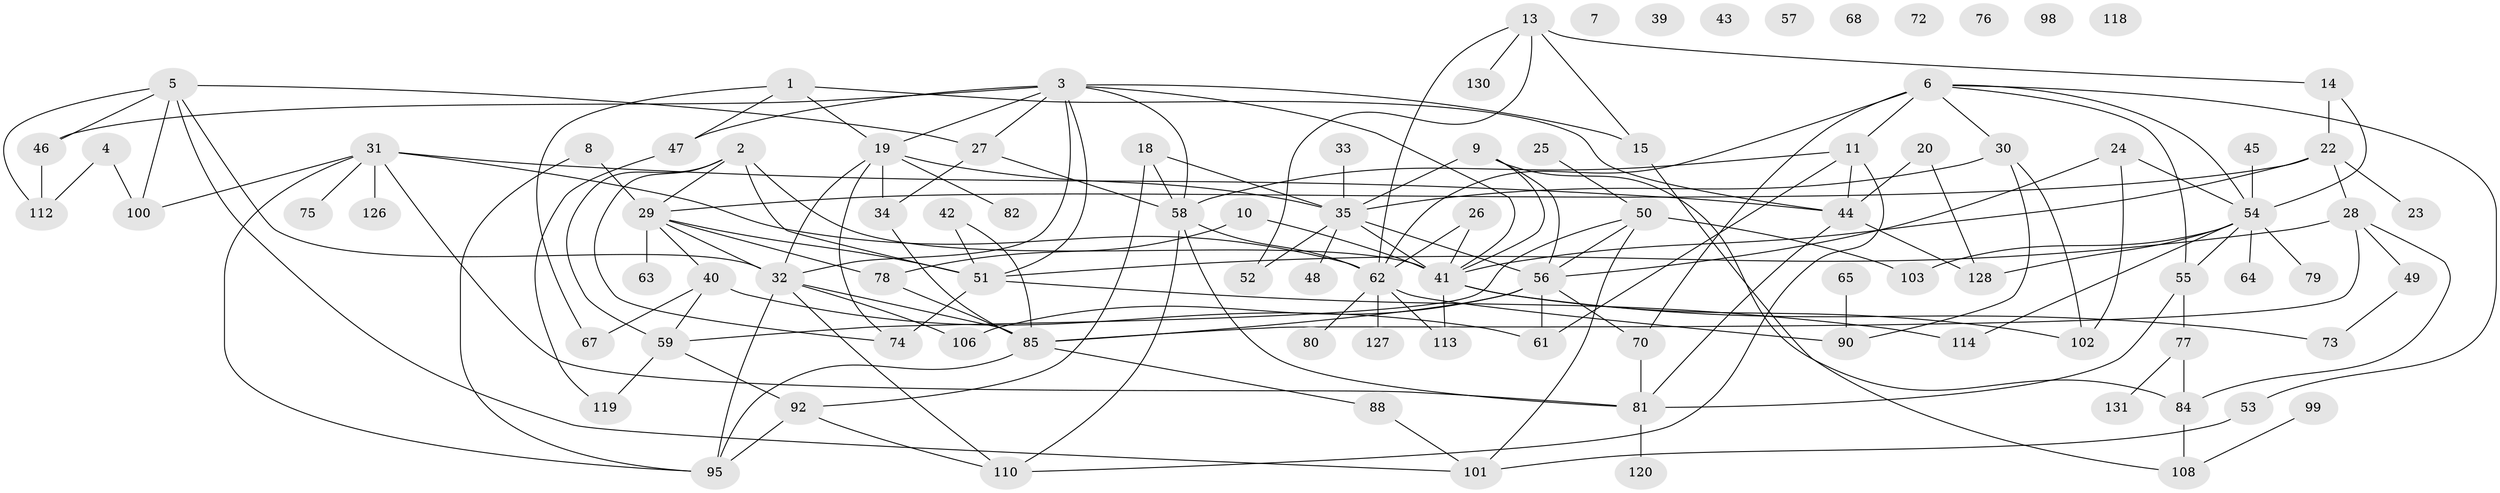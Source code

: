 // original degree distribution, {4: 0.21323529411764705, 3: 0.16911764705882354, 5: 0.09558823529411764, 2: 0.19852941176470587, 6: 0.04411764705882353, 0: 0.0661764705882353, 1: 0.17647058823529413, 7: 0.029411764705882353, 8: 0.007352941176470588}
// Generated by graph-tools (version 1.1) at 2025/41/03/06/25 10:41:24]
// undirected, 97 vertices, 159 edges
graph export_dot {
graph [start="1"]
  node [color=gray90,style=filled];
  1;
  2 [super="+97"];
  3 [super="+36"];
  4 [super="+21"];
  5 [super="+17"];
  6 [super="+12"];
  7;
  8;
  9 [super="+91"];
  10;
  11 [super="+16"];
  13 [super="+104"];
  14;
  15 [super="+123"];
  18 [super="+133"];
  19 [super="+124"];
  20 [super="+117"];
  22 [super="+132"];
  23;
  24 [super="+135"];
  25;
  26;
  27;
  28 [super="+87"];
  29 [super="+125"];
  30 [super="+109"];
  31 [super="+122"];
  32 [super="+115"];
  33;
  34 [super="+38"];
  35 [super="+37"];
  39;
  40 [super="+134"];
  41 [super="+94"];
  42;
  43;
  44 [super="+89"];
  45 [super="+111"];
  46;
  47;
  48;
  49;
  50 [super="+105"];
  51 [super="+107"];
  52;
  53;
  54 [super="+83"];
  55 [super="+60"];
  56 [super="+136"];
  57;
  58 [super="+69"];
  59 [super="+71"];
  61 [super="+66"];
  62 [super="+121"];
  63;
  64;
  65 [super="+86"];
  67;
  68;
  70;
  72;
  73;
  74;
  75;
  76;
  77;
  78;
  79;
  80;
  81 [super="+96"];
  82;
  84;
  85 [super="+116"];
  88;
  90;
  92 [super="+93"];
  95;
  98;
  99;
  100;
  101;
  102;
  103;
  106;
  108;
  110 [super="+129"];
  112;
  113;
  114;
  118;
  119;
  120;
  126;
  127;
  128;
  130;
  131;
  1 -- 44;
  1 -- 47;
  1 -- 67;
  1 -- 19;
  2 -- 29;
  2 -- 74;
  2 -- 41;
  2 -- 51;
  2 -- 59;
  3 -- 27;
  3 -- 41;
  3 -- 51;
  3 -- 32;
  3 -- 19;
  3 -- 58;
  3 -- 46;
  3 -- 47;
  3 -- 15;
  4 -- 100;
  4 -- 112;
  5 -- 46;
  5 -- 32;
  5 -- 112;
  5 -- 100;
  5 -- 101;
  5 -- 27;
  6 -- 53;
  6 -- 55;
  6 -- 62;
  6 -- 11 [weight=2];
  6 -- 30;
  6 -- 54;
  6 -- 70;
  8 -- 95;
  8 -- 29;
  9 -- 84;
  9 -- 56;
  9 -- 35;
  9 -- 41;
  10 -- 78;
  10 -- 41;
  11 -- 110;
  11 -- 61;
  11 -- 44;
  11 -- 58;
  13 -- 52;
  13 -- 62;
  13 -- 130;
  13 -- 14;
  13 -- 15;
  14 -- 22;
  14 -- 54;
  15 -- 108;
  18 -- 92;
  18 -- 35;
  18 -- 58;
  19 -- 32;
  19 -- 82;
  19 -- 34;
  19 -- 35;
  19 -- 74;
  20 -- 128;
  20 -- 44;
  22 -- 23;
  22 -- 41;
  22 -- 28;
  22 -- 29;
  24 -- 56;
  24 -- 102;
  24 -- 54;
  25 -- 50;
  26 -- 62;
  26 -- 41;
  27 -- 34;
  27 -- 58;
  28 -- 84;
  28 -- 85;
  28 -- 49;
  28 -- 51;
  29 -- 63;
  29 -- 78;
  29 -- 32;
  29 -- 40;
  29 -- 51;
  30 -- 90;
  30 -- 102;
  30 -- 35;
  31 -- 75;
  31 -- 95;
  31 -- 126;
  31 -- 81;
  31 -- 100;
  31 -- 44;
  31 -- 62;
  32 -- 110;
  32 -- 85;
  32 -- 106;
  32 -- 95;
  33 -- 35;
  34 -- 85;
  35 -- 41;
  35 -- 48;
  35 -- 52;
  35 -- 56;
  40 -- 61;
  40 -- 67;
  40 -- 59;
  41 -- 102;
  41 -- 113;
  41 -- 73;
  42 -- 85;
  42 -- 51;
  44 -- 81;
  44 -- 128;
  45 -- 54;
  46 -- 112;
  47 -- 119;
  49 -- 73;
  50 -- 59;
  50 -- 103;
  50 -- 101;
  50 -- 56;
  51 -- 74;
  51 -- 114;
  53 -- 101;
  54 -- 55;
  54 -- 103;
  54 -- 64;
  54 -- 128;
  54 -- 114;
  54 -- 79;
  55 -- 77;
  55 -- 81;
  56 -- 70;
  56 -- 106;
  56 -- 85;
  56 -- 61;
  58 -- 81;
  58 -- 62;
  58 -- 110;
  59 -- 92;
  59 -- 119;
  62 -- 90;
  62 -- 113;
  62 -- 127 [weight=2];
  62 -- 80;
  65 -- 90;
  70 -- 81;
  77 -- 84;
  77 -- 131;
  78 -- 85;
  81 -- 120;
  84 -- 108;
  85 -- 88;
  85 -- 95;
  88 -- 101;
  92 -- 95;
  92 -- 110;
  99 -- 108;
}
